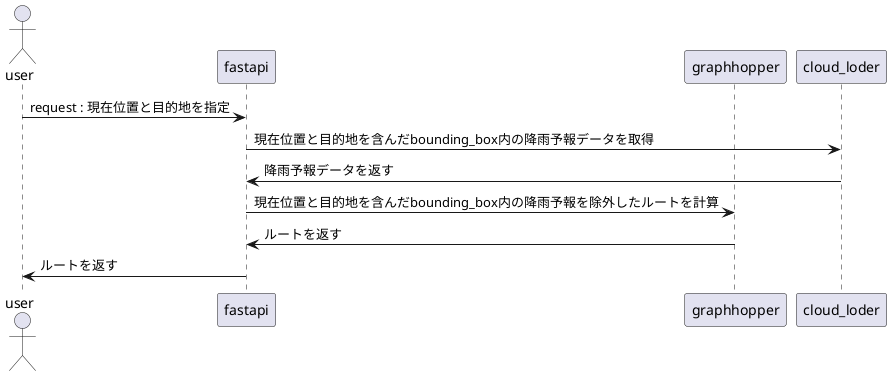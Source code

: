@startuml
actor "user" as user
participant "fastapi" as fastapi
participant "graphhopper" as graphhopper
participant "cloud_loder" as cloud_loader

user -> fastapi : request : 現在位置と目的地を指定
fastapi -> cloud_loader : 現在位置と目的地を含んだbounding_box内の降雨予報データを取得
cloud_loader -> fastapi : 降雨予報データを返す
fastapi -> graphhopper : 現在位置と目的地を含んだbounding_box内の降雨予報を除外したルートを計算
graphhopper -> fastapi : ルートを返す
fastapi -> user : ルートを返す
@enduml